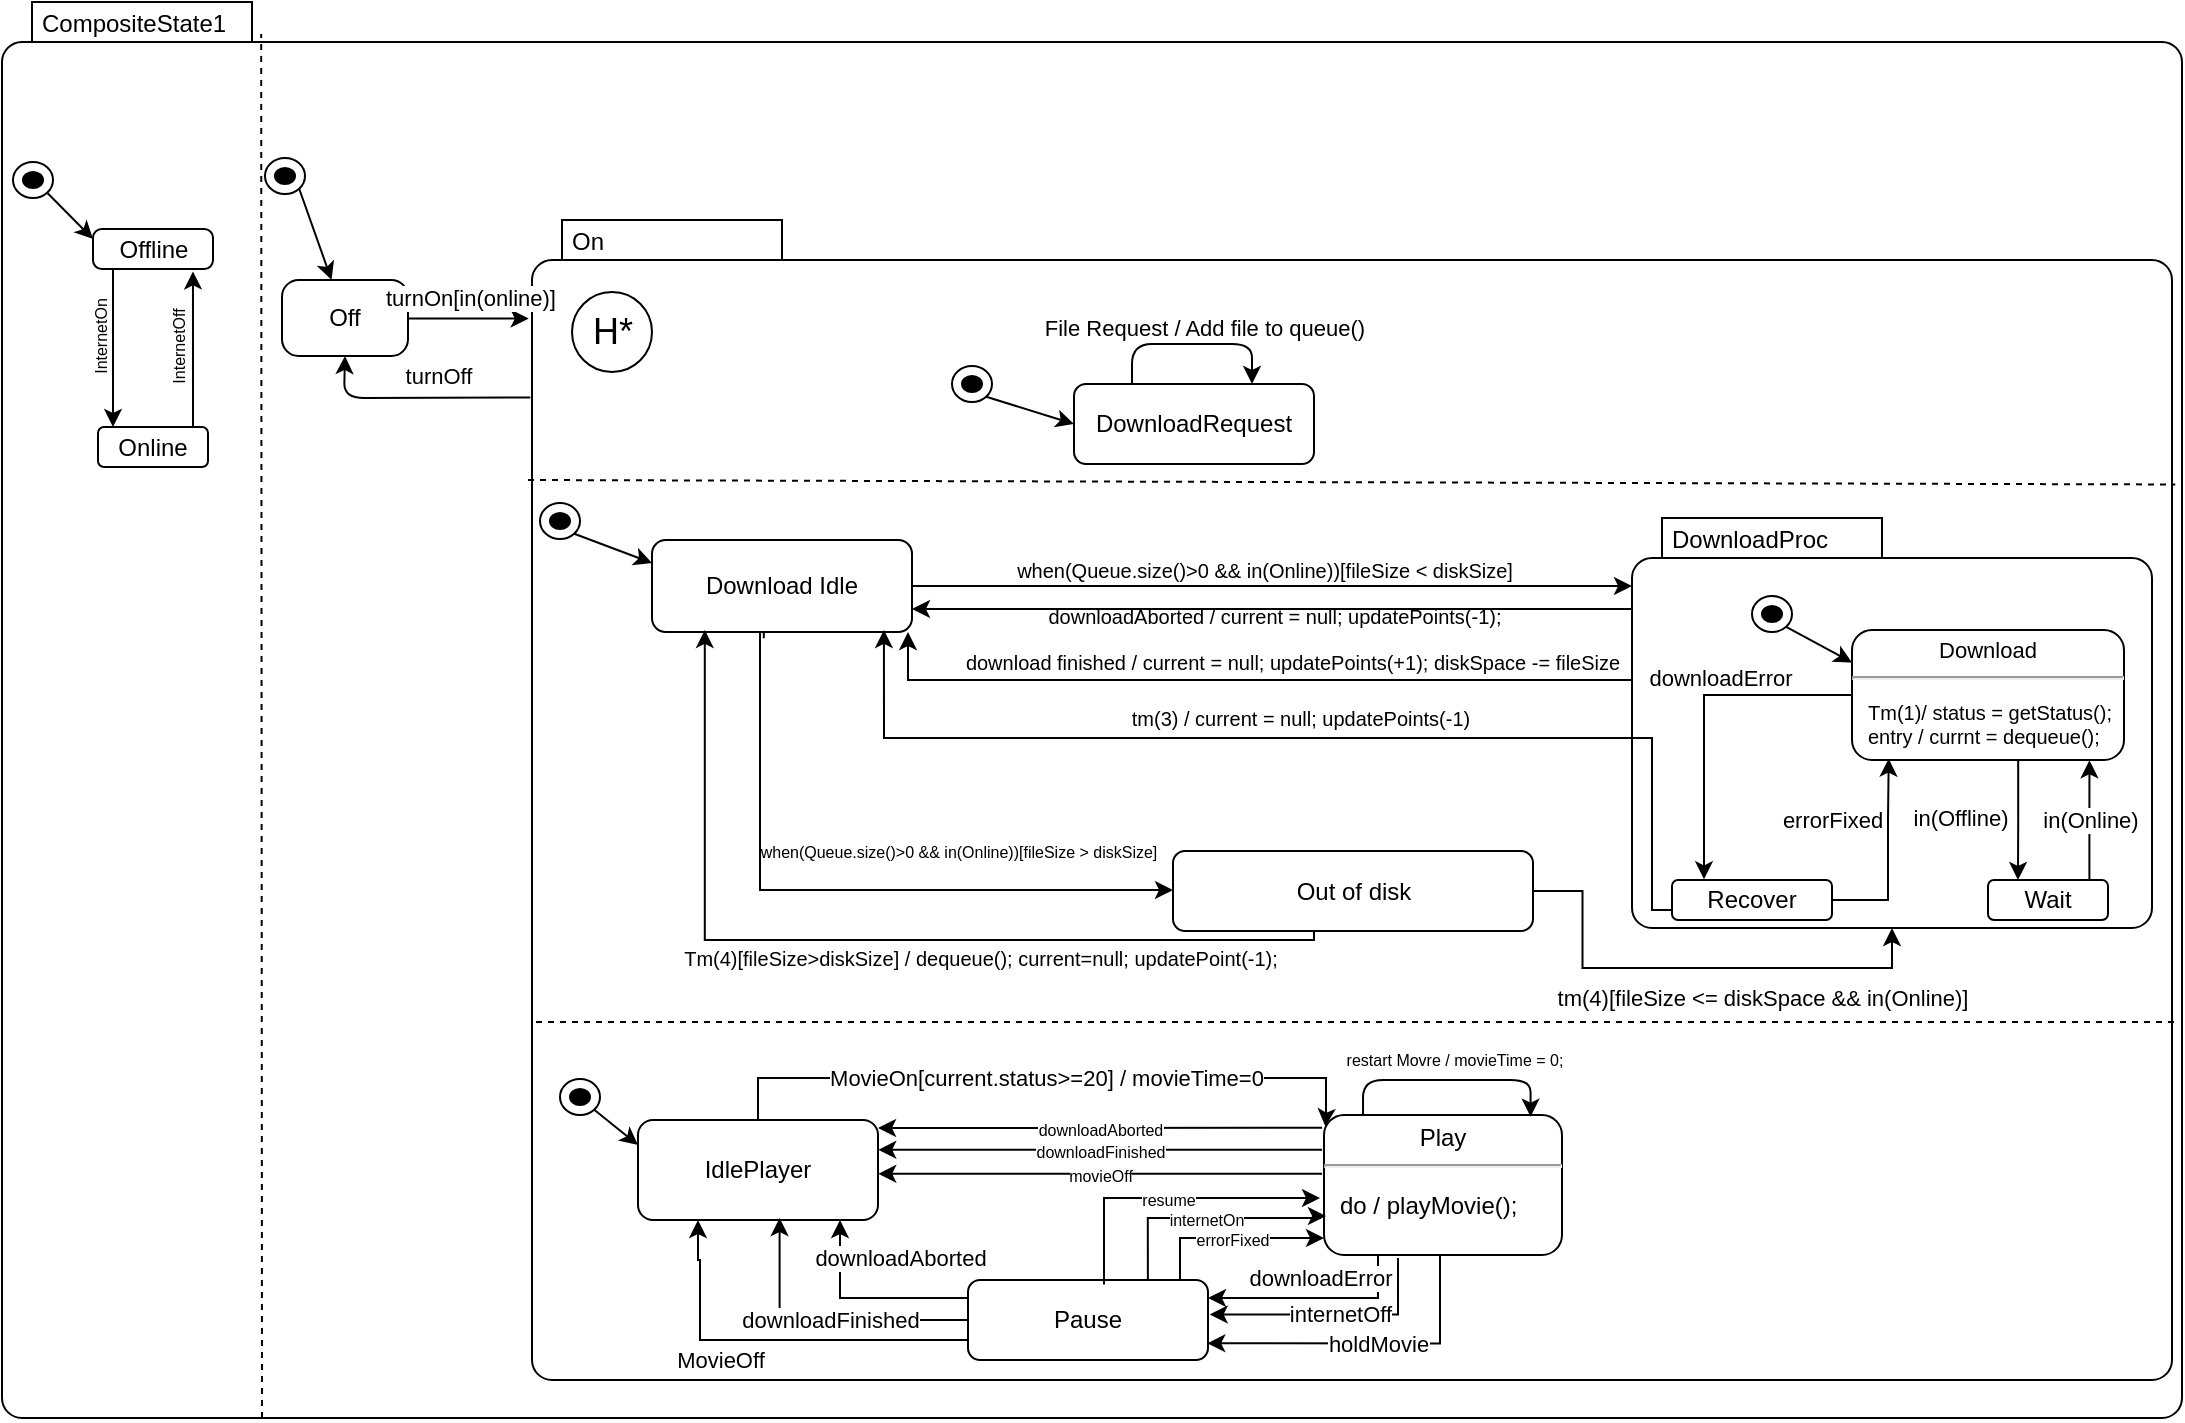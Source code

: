 <mxfile version="10.7.0" type="github"><diagram name="stateMachine" id="0783ab3e-0a74-02c8-0abd-f7b4e66b4bec"><mxGraphModel dx="1394" dy="796" grid="1" gridSize="10" guides="1" tooltips="1" connect="1" arrows="1" fold="1" page="1" pageScale="1" pageWidth="1100" pageHeight="850" background="#ffffff" math="0" shadow="0"><root><mxCell id="0"/><mxCell id="1" parent="0"/><mxCell id="8PlXDJ2gfp8piwi29vg6-74" value="CompositeState1" style="shape=mxgraph.sysml.compState;html=1;align=left;verticalAlign=top;spacingTop=-3;spacingLeft=18;" parent="1" vertex="1"><mxGeometry x="1" y="52" width="1090" height="708" as="geometry"/></mxCell><mxCell id="SwwBVkArd6f2vbR5lHAF-27" value="On" style="shape=mxgraph.sysml.compState;html=1;align=left;verticalAlign=top;spacingTop=-3;spacingLeft=18;" parent="1" vertex="1"><mxGeometry x="266" y="161" width="820" height="580" as="geometry"/></mxCell><mxCell id="SwwBVkArd6f2vbR5lHAF-5" value="" style="endArrow=none;dashed=1;html=1;entryX=1.002;entryY=0.228;entryDx=0;entryDy=0;entryPerimeter=0;" parent="1" target="SwwBVkArd6f2vbR5lHAF-27" edge="1"><mxGeometry width="50" height="50" relative="1" as="geometry"><mxPoint x="264" y="291" as="sourcePoint"/><mxPoint x="1087" y="301" as="targetPoint"/></mxGeometry></mxCell><mxCell id="SwwBVkArd6f2vbR5lHAF-90" style="edgeStyle=orthogonalEdgeStyle;rounded=0;orthogonalLoop=1;jettySize=auto;html=1;exitX=0;exitY=0.222;exitDx=0;exitDy=0;exitPerimeter=0;entryX=1;entryY=0.75;entryDx=0;entryDy=0;fontSize=5;" parent="1" source="SwwBVkArd6f2vbR5lHAF-29" target="SwwBVkArd6f2vbR5lHAF-35" edge="1"><mxGeometry relative="1" as="geometry"><Array as="points"/></mxGeometry></mxCell><mxCell id="SwwBVkArd6f2vbR5lHAF-93" style="edgeStyle=orthogonalEdgeStyle;rounded=0;orthogonalLoop=1;jettySize=auto;html=1;exitX=0;exitY=0;exitDx=0;exitDy=66.25;exitPerimeter=0;fontSize=5;" parent="1" source="SwwBVkArd6f2vbR5lHAF-29" target="SwwBVkArd6f2vbR5lHAF-35" edge="1"><mxGeometry relative="1" as="geometry"><Array as="points"><mxPoint x="816" y="391"/><mxPoint x="454" y="391"/></Array></mxGeometry></mxCell><mxCell id="SwwBVkArd6f2vbR5lHAF-29" value="DownloadProc" style="shape=mxgraph.sysml.compState;html=1;align=left;verticalAlign=top;spacingTop=-3;spacingLeft=18;" parent="1" vertex="1"><mxGeometry x="816" y="310" width="260" height="205" as="geometry"/></mxCell><mxCell id="SwwBVkArd6f2vbR5lHAF-33" value="" style="group" parent="1" vertex="1" connectable="0"><mxGeometry x="537" y="191" width="120" height="92" as="geometry"/></mxCell><mxCell id="SwwBVkArd6f2vbR5lHAF-31" value="DownloadRequest" style="shape=rect;rounded=1;html=1;whiteSpace=wrap;align=center;" parent="SwwBVkArd6f2vbR5lHAF-33" vertex="1"><mxGeometry y="52" width="120" height="40" as="geometry"/></mxCell><mxCell id="SwwBVkArd6f2vbR5lHAF-22" value="" style="edgeStyle=elbowEdgeStyle;elbow=vertical;endArrow=classic;html=1;" parent="SwwBVkArd6f2vbR5lHAF-33" edge="1"><mxGeometry width="50" height="50" relative="1" as="geometry"><mxPoint x="29" y="52" as="sourcePoint"/><mxPoint x="89" y="52" as="targetPoint"/><Array as="points"><mxPoint x="49" y="32"/></Array></mxGeometry></mxCell><mxCell id="SwwBVkArd6f2vbR5lHAF-24" value="&lt;font style=&quot;font-size: 11px ; font-weight: normal&quot;&gt;File Request / Add file to queue()&lt;/font&gt;&lt;br&gt;" style="text;strokeColor=none;fillColor=none;html=1;fontSize=24;fontStyle=1;verticalAlign=middle;align=center;" parent="SwwBVkArd6f2vbR5lHAF-33" vertex="1"><mxGeometry x="15" width="100" height="40" as="geometry"/></mxCell><mxCell id="SwwBVkArd6f2vbR5lHAF-78" style="edgeStyle=orthogonalEdgeStyle;rounded=0;orthogonalLoop=1;jettySize=auto;html=1;exitX=0.43;exitY=1.068;exitDx=0;exitDy=0;exitPerimeter=0;" parent="1" source="SwwBVkArd6f2vbR5lHAF-35" target="SwwBVkArd6f2vbR5lHAF-56" edge="1"><mxGeometry relative="1" as="geometry"><Array as="points"><mxPoint x="382" y="367"/><mxPoint x="380" y="367"/><mxPoint x="380" y="496"/></Array></mxGeometry></mxCell><mxCell id="SwwBVkArd6f2vbR5lHAF-35" value="Download Idle" style="shape=rect;rounded=1;html=1;whiteSpace=wrap;align=center;" parent="1" vertex="1"><mxGeometry x="326" y="321" width="130" height="46" as="geometry"/></mxCell><mxCell id="8PlXDJ2gfp8piwi29vg6-49" value="MovieOn[current.status&amp;gt;=20] / movieTime=0" style="edgeStyle=orthogonalEdgeStyle;rounded=0;orthogonalLoop=1;jettySize=auto;html=1;entryX=0.006;entryY=0.083;entryDx=0;entryDy=0;entryPerimeter=0;" parent="1" source="SwwBVkArd6f2vbR5lHAF-50" target="8PlXDJ2gfp8piwi29vg6-44" edge="1"><mxGeometry relative="1" as="geometry"><Array as="points"><mxPoint x="379" y="590"/><mxPoint x="663" y="590"/><mxPoint x="663" y="610"/></Array></mxGeometry></mxCell><mxCell id="SwwBVkArd6f2vbR5lHAF-50" value="IdlePlayer" style="shape=rect;rounded=1;html=1;whiteSpace=wrap;align=center;" parent="1" vertex="1"><mxGeometry x="319" y="611" width="120" height="50" as="geometry"/></mxCell><mxCell id="8PlXDJ2gfp8piwi29vg6-1" value="in(Offline)" style="edgeStyle=orthogonalEdgeStyle;rounded=0;orthogonalLoop=1;jettySize=auto;html=1;exitX=0.611;exitY=1.007;exitDx=0;exitDy=0;exitPerimeter=0;entryX=0.25;entryY=0;entryDx=0;entryDy=0;" parent="1" source="SwwBVkArd6f2vbR5lHAF-53" target="SwwBVkArd6f2vbR5lHAF-55" edge="1"><mxGeometry x="-0.033" y="-29" relative="1" as="geometry"><Array as="points"/><mxPoint as="offset"/></mxGeometry></mxCell><mxCell id="8PlXDJ2gfp8piwi29vg6-4" value="downloadError" style="edgeStyle=orthogonalEdgeStyle;rounded=0;orthogonalLoop=1;jettySize=auto;html=1;entryX=0.2;entryY=-0.017;entryDx=0;entryDy=0;entryPerimeter=0;" parent="1" source="SwwBVkArd6f2vbR5lHAF-53" target="SwwBVkArd6f2vbR5lHAF-54" edge="1"><mxGeometry x="-0.205" y="-9" relative="1" as="geometry"><mxPoint as="offset"/></mxGeometry></mxCell><mxCell id="SwwBVkArd6f2vbR5lHAF-53" value="&lt;p style=&quot;margin: 4px 0px 0px ; text-align: center ; font-size: 11px&quot;&gt;&lt;font style=&quot;font-size: 11px&quot;&gt;Download&lt;/font&gt;&lt;/p&gt;&lt;hr style=&quot;font-size: 11px&quot;&gt;&lt;p style=&quot;font-size: 11px&quot;&gt;&lt;/p&gt;&lt;p style=&quot;margin: 0px 0px 0px 8px ; text-align: left ; font-size: 10px&quot;&gt;&lt;font style=&quot;font-size: 10px&quot;&gt;Tm(1)/ status = getStatus();&lt;/font&gt;&lt;/p&gt;&lt;p style=&quot;margin: 0px 0px 0px 8px ; text-align: left ; font-size: 10px&quot;&gt;&lt;font style=&quot;font-size: 10px&quot;&gt;entry / currnt = dequeue();&lt;/font&gt;&lt;/p&gt;" style="shape=mxgraph.sysml.simpleState;html=1;overflow=fill;whiteSpace=wrap;align=center;" parent="1" vertex="1"><mxGeometry x="926" y="366" width="136" height="65" as="geometry"/></mxCell><mxCell id="8PlXDJ2gfp8piwi29vg6-3" value="errorFixed&lt;br&gt;" style="edgeStyle=orthogonalEdgeStyle;rounded=0;orthogonalLoop=1;jettySize=auto;html=1;entryX=0.135;entryY=0.99;entryDx=0;entryDy=0;entryPerimeter=0;" parent="1" source="SwwBVkArd6f2vbR5lHAF-54" target="SwwBVkArd6f2vbR5lHAF-53" edge="1"><mxGeometry x="0.374" y="28" relative="1" as="geometry"><Array as="points"><mxPoint x="944" y="501"/><mxPoint x="944" y="461"/></Array><mxPoint as="offset"/></mxGeometry></mxCell><mxCell id="SwwBVkArd6f2vbR5lHAF-54" value="Recover" style="shape=rect;rounded=1;html=1;whiteSpace=wrap;align=center;" parent="1" vertex="1"><mxGeometry x="836" y="491" width="80" height="20" as="geometry"/></mxCell><mxCell id="8PlXDJ2gfp8piwi29vg6-2" value="in(Online)" style="edgeStyle=orthogonalEdgeStyle;rounded=0;orthogonalLoop=1;jettySize=auto;html=1;entryX=0.873;entryY=1.002;entryDx=0;entryDy=0;entryPerimeter=0;" parent="1" source="SwwBVkArd6f2vbR5lHAF-55" target="SwwBVkArd6f2vbR5lHAF-53" edge="1"><mxGeometry relative="1" as="geometry"><Array as="points"><mxPoint x="1045" y="461"/></Array></mxGeometry></mxCell><mxCell id="SwwBVkArd6f2vbR5lHAF-55" value="Wait" style="shape=rect;rounded=1;html=1;whiteSpace=wrap;align=center;" parent="1" vertex="1"><mxGeometry x="994" y="491" width="60" height="20" as="geometry"/></mxCell><mxCell id="SwwBVkArd6f2vbR5lHAF-89" style="edgeStyle=orthogonalEdgeStyle;rounded=0;orthogonalLoop=1;jettySize=auto;html=1;entryX=0.203;entryY=0.978;entryDx=0;entryDy=0;entryPerimeter=0;fontSize=5;" parent="1" source="SwwBVkArd6f2vbR5lHAF-56" target="SwwBVkArd6f2vbR5lHAF-35" edge="1"><mxGeometry relative="1" as="geometry"><Array as="points"><mxPoint x="657" y="521"/><mxPoint x="352" y="521"/></Array></mxGeometry></mxCell><mxCell id="8PlXDJ2gfp8piwi29vg6-75" value="tm(4)[fileSize &amp;lt;= diskSpace &amp;amp;&amp;amp; in(Online)]" style="edgeStyle=orthogonalEdgeStyle;rounded=0;orthogonalLoop=1;jettySize=auto;html=1;entryX=0.5;entryY=1;entryDx=0;entryDy=0;entryPerimeter=0;" parent="1" source="SwwBVkArd6f2vbR5lHAF-56" target="SwwBVkArd6f2vbR5lHAF-29" edge="1"><mxGeometry x="0.277" y="-15" relative="1" as="geometry"><mxPoint x="1" as="offset"/></mxGeometry></mxCell><mxCell id="SwwBVkArd6f2vbR5lHAF-56" value="Out of disk&lt;br&gt;" style="shape=rect;rounded=1;html=1;whiteSpace=wrap;align=center;" parent="1" vertex="1"><mxGeometry x="586.5" y="476.5" width="180" height="40" as="geometry"/></mxCell><mxCell id="8PlXDJ2gfp8piwi29vg6-30" style="edgeStyle=orthogonalEdgeStyle;rounded=0;orthogonalLoop=1;jettySize=auto;html=1;entryX=0.833;entryY=1.06;entryDx=0;entryDy=0;entryPerimeter=0;" parent="1" source="SwwBVkArd6f2vbR5lHAF-57" target="SwwBVkArd6f2vbR5lHAF-58" edge="1"><mxGeometry relative="1" as="geometry"><Array as="points"><mxPoint x="96.5" y="240.5"/><mxPoint x="96.5" y="240.5"/></Array></mxGeometry></mxCell><mxCell id="SwwBVkArd6f2vbR5lHAF-57" value="Online" style="shape=rect;rounded=1;html=1;whiteSpace=wrap;align=center;" parent="1" vertex="1"><mxGeometry x="49" y="264.5" width="55" height="20" as="geometry"/></mxCell><mxCell id="8PlXDJ2gfp8piwi29vg6-27" style="edgeStyle=orthogonalEdgeStyle;rounded=0;orthogonalLoop=1;jettySize=auto;html=1;exitX=1;exitY=0.5;exitDx=0;exitDy=0;" parent="1" source="SwwBVkArd6f2vbR5lHAF-58" edge="1"><mxGeometry relative="1" as="geometry"><mxPoint x="96.735" y="184.971" as="targetPoint"/></mxGeometry></mxCell><mxCell id="8PlXDJ2gfp8piwi29vg6-31" style="edgeStyle=orthogonalEdgeStyle;rounded=0;orthogonalLoop=1;jettySize=auto;html=1;" parent="1" source="SwwBVkArd6f2vbR5lHAF-58" target="SwwBVkArd6f2vbR5lHAF-57" edge="1"><mxGeometry relative="1" as="geometry"><Array as="points"><mxPoint x="56.5" y="200.5"/><mxPoint x="56.5" y="200.5"/></Array></mxGeometry></mxCell><mxCell id="SwwBVkArd6f2vbR5lHAF-58" value="Offline&lt;br&gt;" style="shape=rect;rounded=1;html=1;whiteSpace=wrap;align=center;arcSize=22;" parent="1" vertex="1"><mxGeometry x="46.5" y="165.5" width="60" height="20" as="geometry"/></mxCell><mxCell id="SwwBVkArd6f2vbR5lHAF-79" value="" style="group" parent="1" vertex="1" connectable="0"><mxGeometry x="496.5" y="428.5" width="201" height="40" as="geometry"/></mxCell><mxCell id="SwwBVkArd6f2vbR5lHAF-80" style="edgeStyle=orthogonalEdgeStyle;rounded=0;orthogonalLoop=1;jettySize=auto;html=1;exitX=1;exitY=0.5;exitDx=0;exitDy=0;" parent="SwwBVkArd6f2vbR5lHAF-79" edge="1"><mxGeometry relative="1" as="geometry"><mxPoint x="201" y="34" as="targetPoint"/><Array as="points"><mxPoint x="86" y="34"/><mxPoint x="201" y="34"/></Array></mxGeometry></mxCell><mxCell id="SwwBVkArd6f2vbR5lHAF-81" value="&lt;font style=&quot;font-weight: normal ; font-size: 8px&quot;&gt;when(Queue.size()&amp;gt;0 &amp;amp;&amp;amp; in(Online))[fileSize &amp;gt; diskSize]&lt;/font&gt;&lt;br&gt;" style="text;strokeColor=none;fillColor=none;html=1;fontSize=24;fontStyle=1;verticalAlign=middle;align=center;rotation=0;" parent="1" vertex="1"><mxGeometry x="429" y="452" width="100" height="40" as="geometry"/></mxCell><mxCell id="SwwBVkArd6f2vbR5lHAF-85" value="&lt;span style=&quot;font-weight: 400&quot;&gt;&lt;font style=&quot;font-size: 10px&quot;&gt;Tm(4)[fileSize&amp;gt;diskSize] / dequeue(); current=null; updatePoint(-1);&lt;/font&gt;&lt;/span&gt;" style="text;strokeColor=none;fillColor=none;html=1;fontSize=24;fontStyle=1;verticalAlign=middle;align=center;rotation=0;direction=west;" parent="1" vertex="1"><mxGeometry x="427" y="481" width="125" height="90" as="geometry"/></mxCell><mxCell id="SwwBVkArd6f2vbR5lHAF-63" style="edgeStyle=orthogonalEdgeStyle;rounded=0;orthogonalLoop=1;jettySize=auto;html=1;exitX=1;exitY=0.5;exitDx=0;exitDy=0;" parent="1" source="SwwBVkArd6f2vbR5lHAF-35" edge="1"><mxGeometry relative="1" as="geometry"><mxPoint x="816" y="344" as="targetPoint"/><Array as="points"><mxPoint x="606" y="344"/><mxPoint x="606" y="344"/></Array></mxGeometry></mxCell><mxCell id="SwwBVkArd6f2vbR5lHAF-66" value="&lt;font style=&quot;font-weight: normal ; font-size: 10px&quot;&gt;when(Queue.size()&amp;gt;0 &amp;amp;&amp;amp; in(Online))[fileSize &amp;lt; diskSize]&lt;/font&gt;&lt;br&gt;" style="text;strokeColor=none;fillColor=none;html=1;fontSize=24;fontStyle=1;verticalAlign=middle;align=center;direction=south;" parent="1" vertex="1"><mxGeometry x="612" y="326.5" width="40" height="10" as="geometry"/></mxCell><mxCell id="SwwBVkArd6f2vbR5lHAF-91" value="&lt;font size=&quot;1&quot;&gt;&lt;span style=&quot;font-weight: 400&quot;&gt;downloadAborted / current = null; updatePoints(-1);&lt;/span&gt;&lt;/font&gt;" style="text;strokeColor=none;fillColor=none;html=1;fontSize=24;fontStyle=1;verticalAlign=middle;align=center;" parent="1" vertex="1"><mxGeometry x="587" y="344" width="100" height="22" as="geometry"/></mxCell><mxCell id="SwwBVkArd6f2vbR5lHAF-94" value="&lt;font size=&quot;1&quot;&gt;&lt;span style=&quot;font-weight: 400&quot;&gt;download finished / current = null; updatePoints(+1); diskSpace -= fileSize&lt;/span&gt;&lt;/font&gt;" style="text;strokeColor=none;fillColor=none;html=1;fontSize=24;fontStyle=1;verticalAlign=middle;align=center;" parent="1" vertex="1"><mxGeometry x="596" y="372" width="100" height="12" as="geometry"/></mxCell><mxCell id="8PlXDJ2gfp8piwi29vg6-7" value="H*" style="shape=ellipse;html=1;fontSize=18;align=center;" parent="1" vertex="1"><mxGeometry x="286" y="197" width="40" height="40" as="geometry"/></mxCell><mxCell id="8PlXDJ2gfp8piwi29vg6-12" value="" style="group" parent="1" vertex="1" connectable="0"><mxGeometry x="476" y="234" width="20" height="18" as="geometry"/></mxCell><mxCell id="8PlXDJ2gfp8piwi29vg6-8" value="" style="shape=mxgraph.sysml.actFinal;html=1;verticalLabelPosition=bottom;labelBackgroundColor=#ffffff;verticalAlign=top;" parent="8PlXDJ2gfp8piwi29vg6-12" vertex="1"><mxGeometry width="20" height="18" as="geometry"/></mxCell><mxCell id="8PlXDJ2gfp8piwi29vg6-11" value="" style="endArrow=classic;html=1;entryX=0;entryY=0.5;entryDx=0;entryDy=0;exitX=0.855;exitY=0.855;exitDx=0;exitDy=0;exitPerimeter=0;" parent="8PlXDJ2gfp8piwi29vg6-12" source="8PlXDJ2gfp8piwi29vg6-8" target="SwwBVkArd6f2vbR5lHAF-31" edge="1"><mxGeometry width="50" height="50" relative="1" as="geometry"><mxPoint x="-4.5" y="59" as="sourcePoint"/><mxPoint x="45.5" y="9" as="targetPoint"/></mxGeometry></mxCell><mxCell id="8PlXDJ2gfp8piwi29vg6-13" value="" style="group" parent="1" vertex="1" connectable="0"><mxGeometry x="876" y="349" width="20" height="18" as="geometry"/></mxCell><mxCell id="8PlXDJ2gfp8piwi29vg6-14" value="" style="shape=mxgraph.sysml.actFinal;html=1;verticalLabelPosition=bottom;labelBackgroundColor=#ffffff;verticalAlign=top;" parent="8PlXDJ2gfp8piwi29vg6-13" vertex="1"><mxGeometry width="20" height="18" as="geometry"/></mxCell><mxCell id="8PlXDJ2gfp8piwi29vg6-15" value="" style="endArrow=classic;html=1;entryX=0;entryY=0.25;entryDx=0;entryDy=0;exitX=0.855;exitY=0.855;exitDx=0;exitDy=0;exitPerimeter=0;entryPerimeter=0;" parent="1" source="8PlXDJ2gfp8piwi29vg6-14" target="SwwBVkArd6f2vbR5lHAF-53" edge="1"><mxGeometry width="50" height="50" relative="1" as="geometry"><mxPoint x="871.5" y="408" as="sourcePoint"/><mxPoint x="921.5" y="358" as="targetPoint"/></mxGeometry></mxCell><mxCell id="8PlXDJ2gfp8piwi29vg6-21" value="" style="shape=mxgraph.sysml.actFinal;html=1;verticalLabelPosition=bottom;labelBackgroundColor=#ffffff;verticalAlign=top;" parent="1" vertex="1"><mxGeometry x="270" y="302.5" width="20" height="18" as="geometry"/></mxCell><mxCell id="8PlXDJ2gfp8piwi29vg6-22" value="" style="endArrow=classic;html=1;entryX=0;entryY=0.25;entryDx=0;entryDy=0;exitX=0.855;exitY=0.855;exitDx=0;exitDy=0;exitPerimeter=0;" parent="1" source="8PlXDJ2gfp8piwi29vg6-21" target="SwwBVkArd6f2vbR5lHAF-35" edge="1"><mxGeometry width="50" height="50" relative="1" as="geometry"><mxPoint x="261.5" y="363.5" as="sourcePoint"/><mxPoint x="316" y="337.5" as="targetPoint"/></mxGeometry></mxCell><mxCell id="8PlXDJ2gfp8piwi29vg6-23" value="" style="shape=mxgraph.sysml.actFinal;html=1;verticalLabelPosition=bottom;labelBackgroundColor=#ffffff;verticalAlign=top;" parent="1" vertex="1"><mxGeometry x="6.5" y="132" width="20" height="18" as="geometry"/></mxCell><mxCell id="8PlXDJ2gfp8piwi29vg6-24" value="" style="endArrow=classic;html=1;entryX=0;entryY=0.25;entryDx=0;entryDy=0;exitX=0.855;exitY=0.855;exitDx=0;exitDy=0;exitPerimeter=0;" parent="1" source="8PlXDJ2gfp8piwi29vg6-23" target="SwwBVkArd6f2vbR5lHAF-58" edge="1"><mxGeometry width="50" height="50" relative="1" as="geometry"><mxPoint x="-18" y="200" as="sourcePoint"/><mxPoint x="36.5" y="174" as="targetPoint"/></mxGeometry></mxCell><mxCell id="8PlXDJ2gfp8piwi29vg6-33" value="Off&lt;br&gt;" style="shape=rect;rounded=1;html=1;whiteSpace=wrap;align=center;arcSize=22;" parent="1" vertex="1"><mxGeometry x="141" y="191" width="63" height="38" as="geometry"/></mxCell><mxCell id="8PlXDJ2gfp8piwi29vg6-41" value="" style="endArrow=none;dashed=1;html=1;exitX=0.002;exitY=0.667;exitDx=0;exitDy=0;exitPerimeter=0;" parent="1" edge="1"><mxGeometry width="50" height="50" relative="1" as="geometry"><mxPoint x="268" y="562" as="sourcePoint"/><mxPoint x="1090" y="562" as="targetPoint"/></mxGeometry></mxCell><mxCell id="8PlXDJ2gfp8piwi29vg6-45" value="&lt;font style=&quot;font-size: 8px&quot;&gt;errorFixed&lt;/font&gt;" style="edgeStyle=orthogonalEdgeStyle;rounded=0;orthogonalLoop=1;jettySize=auto;html=1;" parent="1" source="8PlXDJ2gfp8piwi29vg6-43" edge="1"><mxGeometry relative="1" as="geometry"><Array as="points"><mxPoint x="590" y="670"/><mxPoint x="662" y="670"/></Array><mxPoint x="662" y="670" as="targetPoint"/></mxGeometry></mxCell><mxCell id="8PlXDJ2gfp8piwi29vg6-52" value="downloadAborted" style="edgeStyle=orthogonalEdgeStyle;rounded=0;orthogonalLoop=1;jettySize=auto;html=1;" parent="1" source="8PlXDJ2gfp8piwi29vg6-43" edge="1"><mxGeometry x="0.63" y="-30" relative="1" as="geometry"><mxPoint x="420" y="661" as="targetPoint"/><Array as="points"><mxPoint x="420" y="700"/></Array><mxPoint as="offset"/></mxGeometry></mxCell><mxCell id="8PlXDJ2gfp8piwi29vg6-43" value="Pause" style="shape=rect;rounded=1;html=1;whiteSpace=wrap;align=center;" parent="1" vertex="1"><mxGeometry x="484" y="691" width="120" height="40" as="geometry"/></mxCell><mxCell id="8PlXDJ2gfp8piwi29vg6-46" value="downloadError" style="edgeStyle=orthogonalEdgeStyle;rounded=0;orthogonalLoop=1;jettySize=auto;html=1;" parent="1" source="8PlXDJ2gfp8piwi29vg6-44" edge="1"><mxGeometry x="-0.051" y="-10" relative="1" as="geometry"><Array as="points"><mxPoint x="689" y="700"/><mxPoint x="604" y="700"/></Array><mxPoint x="604" y="700" as="targetPoint"/><mxPoint as="offset"/></mxGeometry></mxCell><mxCell id="8PlXDJ2gfp8piwi29vg6-51" value="&lt;font style=&quot;font-size: 8px&quot;&gt;downloadAborted&lt;/font&gt;" style="edgeStyle=orthogonalEdgeStyle;rounded=0;orthogonalLoop=1;jettySize=auto;html=1;exitX=-0.008;exitY=0.202;exitDx=0;exitDy=0;exitPerimeter=0;" parent="1" edge="1"><mxGeometry relative="1" as="geometry"><mxPoint x="439" y="615" as="targetPoint"/><Array as="points"><mxPoint x="439" y="615"/></Array><mxPoint x="661.056" y="614.889" as="sourcePoint"/></mxGeometry></mxCell><mxCell id="8PlXDJ2gfp8piwi29vg6-44" value="&lt;p style=&quot;margin: 0px ; margin-top: 4px ; text-align: center&quot;&gt;Play&lt;/p&gt;&lt;hr&gt;&lt;p&gt;&lt;/p&gt;&lt;p style=&quot;margin: 0px ; margin-left: 8px ; text-align: left&quot;&gt;do / playMovie();&lt;br&gt;&lt;/p&gt;" style="shape=mxgraph.sysml.simpleState;html=1;overflow=fill;whiteSpace=wrap;align=center;" parent="1" vertex="1"><mxGeometry x="662" y="608.5" width="119" height="70" as="geometry"/></mxCell><mxCell id="8PlXDJ2gfp8piwi29vg6-47" value="" style="shape=mxgraph.sysml.actFinal;html=1;verticalLabelPosition=bottom;labelBackgroundColor=#ffffff;verticalAlign=top;" parent="1" vertex="1"><mxGeometry x="280" y="590.5" width="20" height="18" as="geometry"/></mxCell><mxCell id="8PlXDJ2gfp8piwi29vg6-48" value="" style="endArrow=classic;html=1;entryX=0;entryY=0.25;entryDx=0;entryDy=0;exitX=0.855;exitY=0.855;exitDx=0;exitDy=0;exitPerimeter=0;" parent="1" source="8PlXDJ2gfp8piwi29vg6-47" target="SwwBVkArd6f2vbR5lHAF-50" edge="1"><mxGeometry width="50" height="50" relative="1" as="geometry"><mxPoint x="266.5" y="621.5" as="sourcePoint"/><mxPoint x="331" y="591" as="targetPoint"/></mxGeometry></mxCell><mxCell id="8PlXDJ2gfp8piwi29vg6-53" value="" style="edgeStyle=elbowEdgeStyle;elbow=vertical;endArrow=classic;html=1;exitX=0.164;exitY=-0.002;exitDx=0;exitDy=0;exitPerimeter=0;entryX=0.868;entryY=0.012;entryDx=0;entryDy=0;entryPerimeter=0;" parent="1" source="8PlXDJ2gfp8piwi29vg6-44" target="8PlXDJ2gfp8piwi29vg6-44" edge="1"><mxGeometry width="50" height="50" relative="1" as="geometry"><mxPoint x="687" y="569" as="sourcePoint"/><mxPoint x="727" y="568.5" as="targetPoint"/><Array as="points"><mxPoint x="736" y="591"/><mxPoint x="736" y="561"/><mxPoint x="686" y="561"/></Array></mxGeometry></mxCell><mxCell id="8PlXDJ2gfp8piwi29vg6-55" value="&lt;span style=&quot;font-size: 8px ; font-weight: 400&quot;&gt;restart Movre / movieTime = 0;&lt;br&gt;&lt;/span&gt;" style="text;strokeColor=none;fillColor=none;html=1;fontSize=24;fontStyle=1;verticalAlign=middle;align=center;rotation=0;" parent="1" vertex="1"><mxGeometry x="677" y="571" width="100" height="10" as="geometry"/></mxCell><mxCell id="8PlXDJ2gfp8piwi29vg6-60" value="" style="endArrow=none;dashed=1;html=1;entryX=0.125;entryY=0.022;entryDx=0;entryDy=0;entryPerimeter=0;" parent="1" edge="1"><mxGeometry width="50" height="50" relative="1" as="geometry"><mxPoint x="131" y="760" as="sourcePoint"/><mxPoint x="130.588" y="68" as="targetPoint"/></mxGeometry></mxCell><mxCell id="8PlXDJ2gfp8piwi29vg6-64" value="&lt;font style=&quot;font-weight: normal ; font-size: 8px&quot;&gt;InternetOff&lt;/font&gt;&lt;br&gt;" style="text;strokeColor=none;fillColor=none;html=1;fontSize=24;fontStyle=1;verticalAlign=middle;align=center;rotation=-90;" parent="1" vertex="1"><mxGeometry x="55.5" y="216" width="58" height="18" as="geometry"/></mxCell><mxCell id="8PlXDJ2gfp8piwi29vg6-65" value="&lt;font style=&quot;font-weight: normal ; font-size: 8px&quot;&gt;InternetOn&lt;/font&gt;&lt;br&gt;" style="text;strokeColor=none;fillColor=none;html=1;fontSize=24;fontStyle=1;verticalAlign=middle;align=center;rotation=-90;" parent="1" vertex="1"><mxGeometry x="16.5" y="211" width="58" height="18" as="geometry"/></mxCell><mxCell id="8PlXDJ2gfp8piwi29vg6-69" value="turnOff&lt;br&gt;" style="endArrow=classic;html=1;exitX=-0.001;exitY=0.153;exitDx=0;exitDy=0;exitPerimeter=0;entryX=0.5;entryY=1;entryDx=0;entryDy=0;" parent="1" source="SwwBVkArd6f2vbR5lHAF-27" target="8PlXDJ2gfp8piwi29vg6-33" edge="1"><mxGeometry x="0.847" y="-47" width="50" height="50" relative="1" as="geometry"><mxPoint x="191" y="293.071" as="sourcePoint"/><mxPoint x="241" y="243.071" as="targetPoint"/><Array as="points"><mxPoint x="172" y="250"/></Array><mxPoint as="offset"/></mxGeometry></mxCell><mxCell id="8PlXDJ2gfp8piwi29vg6-72" value="" style="shape=mxgraph.sysml.actFinal;html=1;verticalLabelPosition=bottom;labelBackgroundColor=#ffffff;verticalAlign=top;" parent="1" vertex="1"><mxGeometry x="132.5" y="130" width="20" height="18" as="geometry"/></mxCell><mxCell id="8PlXDJ2gfp8piwi29vg6-73" value="" style="endArrow=classic;html=1;exitX=0.855;exitY=0.855;exitDx=0;exitDy=0;exitPerimeter=0;" parent="1" source="8PlXDJ2gfp8piwi29vg6-72" target="8PlXDJ2gfp8piwi29vg6-33" edge="1"><mxGeometry width="50" height="50" relative="1" as="geometry"><mxPoint x="108" y="198" as="sourcePoint"/><mxPoint x="172.5" y="168.667" as="targetPoint"/></mxGeometry></mxCell><mxCell id="8PlXDJ2gfp8piwi29vg6-67" value="turnOn[in(online)]" style="edgeStyle=orthogonalEdgeStyle;rounded=0;orthogonalLoop=1;jettySize=auto;html=1;entryX=-0.002;entryY=0.085;entryDx=0;entryDy=0;entryPerimeter=0;" parent="1" source="8PlXDJ2gfp8piwi29vg6-33" target="SwwBVkArd6f2vbR5lHAF-27" edge="1"><mxGeometry x="0.033" y="10" relative="1" as="geometry"><Array as="points"><mxPoint x="235" y="210"/></Array><mxPoint as="offset"/></mxGeometry></mxCell><mxCell id="Fq1VFk-7vWa6fJxWeUNG-1" value="&lt;font style=&quot;font-size: 10px&quot;&gt;tm(3) / current = null; updatePoints(-1)&lt;/font&gt;" style="edgeStyle=orthogonalEdgeStyle;rounded=0;orthogonalLoop=1;jettySize=auto;html=1;fontSize=5;exitX=0;exitY=0.75;exitDx=0;exitDy=0;entryX=0.892;entryY=0.978;entryDx=0;entryDy=0;entryPerimeter=0;" parent="1" source="SwwBVkArd6f2vbR5lHAF-54" target="SwwBVkArd6f2vbR5lHAF-35" edge="1"><mxGeometry x="0.019" y="-10" relative="1" as="geometry"><Array as="points"><mxPoint x="826" y="506"/><mxPoint x="826" y="420"/><mxPoint x="442" y="420"/></Array><mxPoint x="826" y="401" as="sourcePoint"/><mxPoint x="464" y="377" as="targetPoint"/><mxPoint as="offset"/></mxGeometry></mxCell><mxCell id="Fq1VFk-7vWa6fJxWeUNG-2" value="internetOff" style="edgeStyle=orthogonalEdgeStyle;rounded=0;orthogonalLoop=1;jettySize=auto;html=1;exitX=0.311;exitY=1.021;exitDx=0;exitDy=0;exitPerimeter=0;entryX=1.007;entryY=0.431;entryDx=0;entryDy=0;entryPerimeter=0;" parent="1" source="8PlXDJ2gfp8piwi29vg6-44" target="8PlXDJ2gfp8piwi29vg6-43" edge="1"><mxGeometry x="-0.063" relative="1" as="geometry"><Array as="points"><mxPoint x="699" y="708"/></Array><mxPoint x="699.023" y="688.5" as="sourcePoint"/><mxPoint x="604" y="730" as="targetPoint"/><mxPoint as="offset"/></mxGeometry></mxCell><mxCell id="Fq1VFk-7vWa6fJxWeUNG-3" value="holdMovie" style="edgeStyle=orthogonalEdgeStyle;rounded=0;orthogonalLoop=1;jettySize=auto;html=1;entryX=0.997;entryY=0.792;entryDx=0;entryDy=0;entryPerimeter=0;" parent="1" target="8PlXDJ2gfp8piwi29vg6-43" edge="1"><mxGeometry x="-0.063" relative="1" as="geometry"><Array as="points"><mxPoint x="720" y="678"/><mxPoint x="720" y="723"/></Array><mxPoint x="720" y="678" as="sourcePoint"/><mxPoint x="614.837" y="718.256" as="targetPoint"/><mxPoint as="offset"/></mxGeometry></mxCell><mxCell id="Fq1VFk-7vWa6fJxWeUNG-4" value="downloadFinished" style="edgeStyle=orthogonalEdgeStyle;rounded=0;orthogonalLoop=1;jettySize=auto;html=1;entryX=0.59;entryY=0.98;entryDx=0;entryDy=0;entryPerimeter=0;exitX=0;exitY=0.5;exitDx=0;exitDy=0;" parent="1" source="8PlXDJ2gfp8piwi29vg6-43" target="SwwBVkArd6f2vbR5lHAF-50" edge="1"><mxGeometry x="-0.043" relative="1" as="geometry"><mxPoint x="480" y="710" as="sourcePoint"/><mxPoint x="430.143" y="671" as="targetPoint"/><Array as="points"><mxPoint x="390" y="711"/></Array><mxPoint as="offset"/></mxGeometry></mxCell><mxCell id="Fq1VFk-7vWa6fJxWeUNG-5" value="MovieOff" style="edgeStyle=orthogonalEdgeStyle;rounded=0;orthogonalLoop=1;jettySize=auto;html=1;entryX=0.25;entryY=1;entryDx=0;entryDy=0;exitX=0;exitY=0.75;exitDx=0;exitDy=0;" parent="1" source="8PlXDJ2gfp8piwi29vg6-43" target="SwwBVkArd6f2vbR5lHAF-50" edge="1"><mxGeometry x="0.27" y="10" relative="1" as="geometry"><mxPoint x="480" y="720" as="sourcePoint"/><mxPoint x="440.143" y="681" as="targetPoint"/><Array as="points"><mxPoint x="350" y="721"/><mxPoint x="350" y="681"/></Array><mxPoint as="offset"/></mxGeometry></mxCell><mxCell id="Fq1VFk-7vWa6fJxWeUNG-6" value="&lt;font style=&quot;font-size: 8px&quot;&gt;downloadFinished&lt;/font&gt;" style="edgeStyle=orthogonalEdgeStyle;rounded=0;orthogonalLoop=1;jettySize=auto;html=1;exitX=-0.008;exitY=0.202;exitDx=0;exitDy=0;exitPerimeter=0;" parent="1" edge="1"><mxGeometry relative="1" as="geometry"><mxPoint x="439.111" y="625.889" as="targetPoint"/><Array as="points"><mxPoint x="439" y="626"/></Array><mxPoint x="661.056" y="625.889" as="sourcePoint"/></mxGeometry></mxCell><mxCell id="Fq1VFk-7vWa6fJxWeUNG-7" value="&lt;font style=&quot;font-size: 8px&quot;&gt;movieOff&lt;/font&gt;" style="edgeStyle=orthogonalEdgeStyle;rounded=0;orthogonalLoop=1;jettySize=auto;html=1;exitX=-0.008;exitY=0.202;exitDx=0;exitDy=0;exitPerimeter=0;" parent="1" edge="1"><mxGeometry x="0.001" relative="1" as="geometry"><mxPoint x="439.111" y="637.889" as="targetPoint"/><Array as="points"><mxPoint x="439" y="638"/></Array><mxPoint x="661.056" y="637.889" as="sourcePoint"/><mxPoint as="offset"/></mxGeometry></mxCell><mxCell id="Fq1VFk-7vWa6fJxWeUNG-8" value="&lt;font style=&quot;font-size: 8px&quot;&gt;internetOn&lt;/font&gt;" style="edgeStyle=orthogonalEdgeStyle;rounded=0;orthogonalLoop=1;jettySize=auto;html=1;" parent="1" edge="1"><mxGeometry relative="1" as="geometry"><Array as="points"><mxPoint x="574" y="660"/><mxPoint x="660" y="660"/><mxPoint x="660" y="659"/></Array><mxPoint x="573.944" y="691" as="sourcePoint"/><mxPoint x="663" y="659" as="targetPoint"/></mxGeometry></mxCell><mxCell id="Fq1VFk-7vWa6fJxWeUNG-9" value="&lt;font style=&quot;font-size: 8px&quot;&gt;resume&lt;/font&gt;" style="edgeStyle=orthogonalEdgeStyle;rounded=0;orthogonalLoop=1;jettySize=auto;html=1;" parent="1" edge="1"><mxGeometry relative="1" as="geometry"><Array as="points"><mxPoint x="552" y="650"/><mxPoint x="660" y="650"/></Array><mxPoint x="552" y="693.2" as="sourcePoint"/><mxPoint x="660" y="650" as="targetPoint"/></mxGeometry></mxCell></root></mxGraphModel></diagram></mxfile>